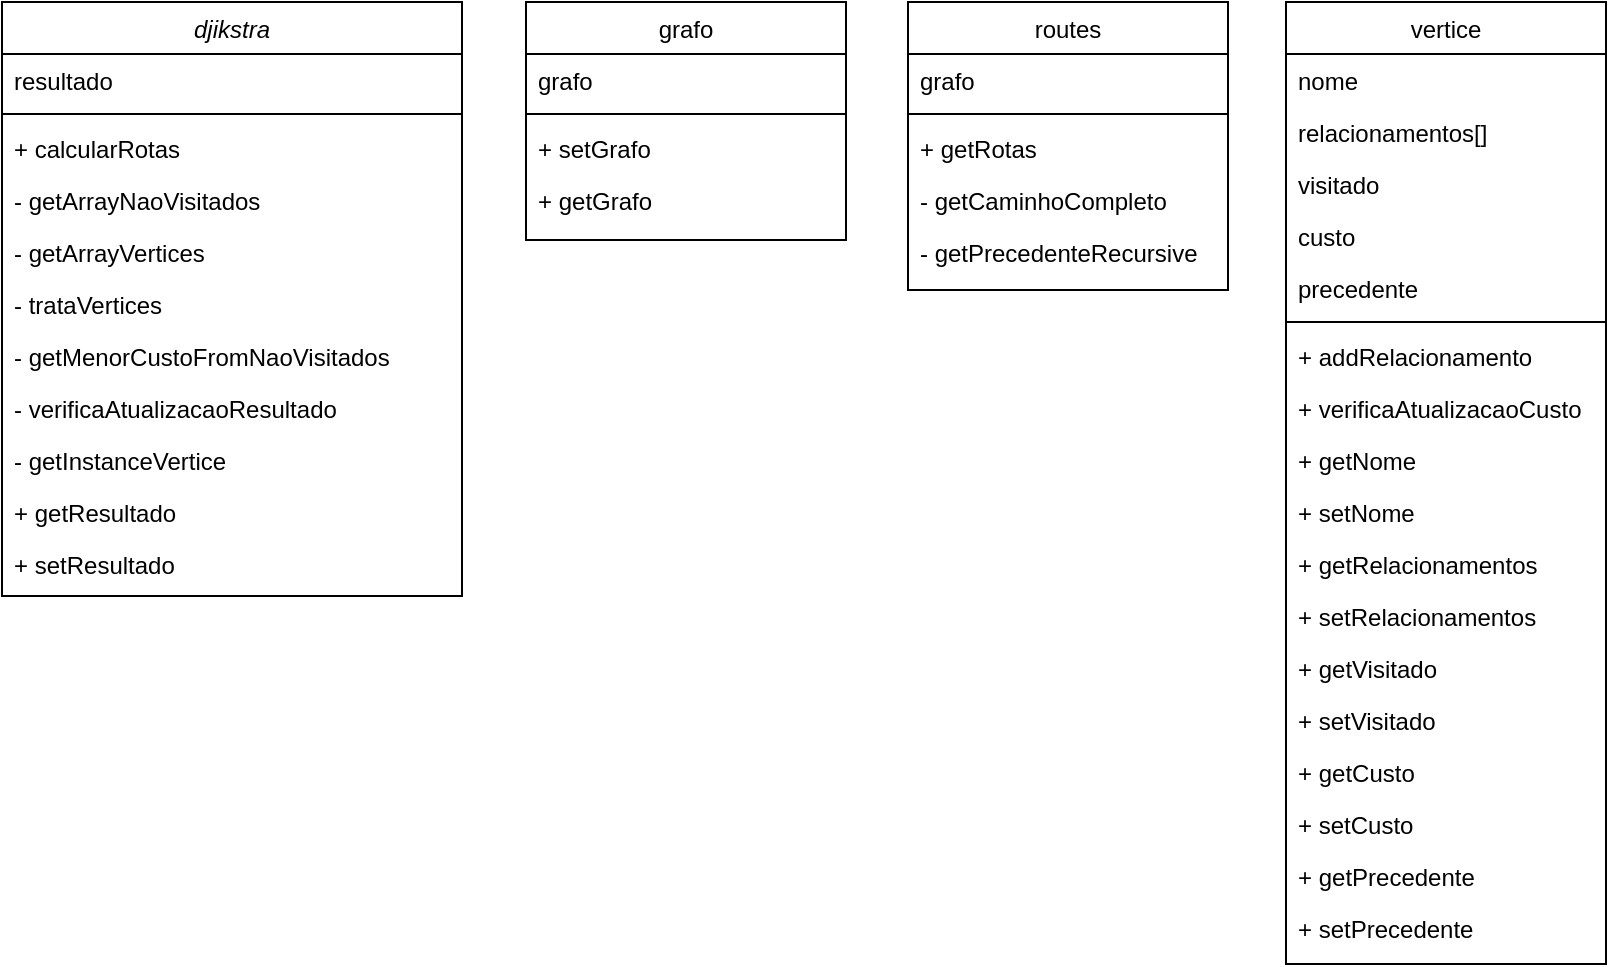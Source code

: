 <mxfile version="15.7.1" type="device"><diagram id="C5RBs43oDa-KdzZeNtuy" name="Page-1"><mxGraphModel dx="2607" dy="1593" grid="0" gridSize="10" guides="1" tooltips="1" connect="1" arrows="1" fold="1" page="1" pageScale="1" pageWidth="827" pageHeight="1169" math="0" shadow="0"><root><mxCell id="WIyWlLk6GJQsqaUBKTNV-0"/><mxCell id="WIyWlLk6GJQsqaUBKTNV-1" parent="WIyWlLk6GJQsqaUBKTNV-0"/><mxCell id="zkfFHV4jXpPFQw0GAbJ--0" value="djikstra" style="swimlane;fontStyle=2;align=center;verticalAlign=top;childLayout=stackLayout;horizontal=1;startSize=26;horizontalStack=0;resizeParent=1;resizeLast=0;collapsible=1;marginBottom=0;rounded=0;shadow=0;strokeWidth=1;" parent="WIyWlLk6GJQsqaUBKTNV-1" vertex="1"><mxGeometry x="44" y="33" width="230" height="297" as="geometry"><mxRectangle x="230" y="140" width="160" height="26" as="alternateBounds"/></mxGeometry></mxCell><mxCell id="zkfFHV4jXpPFQw0GAbJ--1" value="resultado" style="text;align=left;verticalAlign=top;spacingLeft=4;spacingRight=4;overflow=hidden;rotatable=0;points=[[0,0.5],[1,0.5]];portConstraint=eastwest;" parent="zkfFHV4jXpPFQw0GAbJ--0" vertex="1"><mxGeometry y="26" width="230" height="26" as="geometry"/></mxCell><mxCell id="zkfFHV4jXpPFQw0GAbJ--4" value="" style="line;html=1;strokeWidth=1;align=left;verticalAlign=middle;spacingTop=-1;spacingLeft=3;spacingRight=3;rotatable=0;labelPosition=right;points=[];portConstraint=eastwest;" parent="zkfFHV4jXpPFQw0GAbJ--0" vertex="1"><mxGeometry y="52" width="230" height="8" as="geometry"/></mxCell><mxCell id="zkfFHV4jXpPFQw0GAbJ--5" value="+ calcularRotas" style="text;align=left;verticalAlign=top;spacingLeft=4;spacingRight=4;overflow=hidden;rotatable=0;points=[[0,0.5],[1,0.5]];portConstraint=eastwest;" parent="zkfFHV4jXpPFQw0GAbJ--0" vertex="1"><mxGeometry y="60" width="230" height="26" as="geometry"/></mxCell><mxCell id="7z7aLMJg8bdYXLfNaLaD-0" value="- getArrayNaoVisitados" style="text;align=left;verticalAlign=top;spacingLeft=4;spacingRight=4;overflow=hidden;rotatable=0;points=[[0,0.5],[1,0.5]];portConstraint=eastwest;" vertex="1" parent="zkfFHV4jXpPFQw0GAbJ--0"><mxGeometry y="86" width="230" height="26" as="geometry"/></mxCell><mxCell id="7z7aLMJg8bdYXLfNaLaD-1" value="- getArrayVertices" style="text;align=left;verticalAlign=top;spacingLeft=4;spacingRight=4;overflow=hidden;rotatable=0;points=[[0,0.5],[1,0.5]];portConstraint=eastwest;" vertex="1" parent="zkfFHV4jXpPFQw0GAbJ--0"><mxGeometry y="112" width="230" height="26" as="geometry"/></mxCell><mxCell id="7z7aLMJg8bdYXLfNaLaD-2" value="- trataVertices" style="text;align=left;verticalAlign=top;spacingLeft=4;spacingRight=4;overflow=hidden;rotatable=0;points=[[0,0.5],[1,0.5]];portConstraint=eastwest;" vertex="1" parent="zkfFHV4jXpPFQw0GAbJ--0"><mxGeometry y="138" width="230" height="26" as="geometry"/></mxCell><mxCell id="7z7aLMJg8bdYXLfNaLaD-3" value="- getMenorCustoFromNaoVisitados" style="text;align=left;verticalAlign=top;spacingLeft=4;spacingRight=4;overflow=hidden;rotatable=0;points=[[0,0.5],[1,0.5]];portConstraint=eastwest;" vertex="1" parent="zkfFHV4jXpPFQw0GAbJ--0"><mxGeometry y="164" width="230" height="26" as="geometry"/></mxCell><mxCell id="7z7aLMJg8bdYXLfNaLaD-4" value="- verificaAtualizacaoResultado" style="text;align=left;verticalAlign=top;spacingLeft=4;spacingRight=4;overflow=hidden;rotatable=0;points=[[0,0.5],[1,0.5]];portConstraint=eastwest;" vertex="1" parent="zkfFHV4jXpPFQw0GAbJ--0"><mxGeometry y="190" width="230" height="26" as="geometry"/></mxCell><mxCell id="7z7aLMJg8bdYXLfNaLaD-5" value="- getInstanceVertice" style="text;align=left;verticalAlign=top;spacingLeft=4;spacingRight=4;overflow=hidden;rotatable=0;points=[[0,0.5],[1,0.5]];portConstraint=eastwest;" vertex="1" parent="zkfFHV4jXpPFQw0GAbJ--0"><mxGeometry y="216" width="230" height="26" as="geometry"/></mxCell><mxCell id="7z7aLMJg8bdYXLfNaLaD-6" value="+ getResultado" style="text;align=left;verticalAlign=top;spacingLeft=4;spacingRight=4;overflow=hidden;rotatable=0;points=[[0,0.5],[1,0.5]];portConstraint=eastwest;" vertex="1" parent="zkfFHV4jXpPFQw0GAbJ--0"><mxGeometry y="242" width="230" height="26" as="geometry"/></mxCell><mxCell id="7z7aLMJg8bdYXLfNaLaD-7" value="+ setResultado" style="text;align=left;verticalAlign=top;spacingLeft=4;spacingRight=4;overflow=hidden;rotatable=0;points=[[0,0.5],[1,0.5]];portConstraint=eastwest;" vertex="1" parent="zkfFHV4jXpPFQw0GAbJ--0"><mxGeometry y="268" width="230" height="26" as="geometry"/></mxCell><mxCell id="zkfFHV4jXpPFQw0GAbJ--17" value="grafo" style="swimlane;fontStyle=0;align=center;verticalAlign=top;childLayout=stackLayout;horizontal=1;startSize=26;horizontalStack=0;resizeParent=1;resizeLast=0;collapsible=1;marginBottom=0;rounded=0;shadow=0;strokeWidth=1;" parent="WIyWlLk6GJQsqaUBKTNV-1" vertex="1"><mxGeometry x="306" y="33" width="160" height="119" as="geometry"><mxRectangle x="550" y="140" width="160" height="26" as="alternateBounds"/></mxGeometry></mxCell><mxCell id="zkfFHV4jXpPFQw0GAbJ--18" value="grafo" style="text;align=left;verticalAlign=top;spacingLeft=4;spacingRight=4;overflow=hidden;rotatable=0;points=[[0,0.5],[1,0.5]];portConstraint=eastwest;" parent="zkfFHV4jXpPFQw0GAbJ--17" vertex="1"><mxGeometry y="26" width="160" height="26" as="geometry"/></mxCell><mxCell id="zkfFHV4jXpPFQw0GAbJ--23" value="" style="line;html=1;strokeWidth=1;align=left;verticalAlign=middle;spacingTop=-1;spacingLeft=3;spacingRight=3;rotatable=0;labelPosition=right;points=[];portConstraint=eastwest;" parent="zkfFHV4jXpPFQw0GAbJ--17" vertex="1"><mxGeometry y="52" width="160" height="8" as="geometry"/></mxCell><mxCell id="zkfFHV4jXpPFQw0GAbJ--24" value="+ setGrafo" style="text;align=left;verticalAlign=top;spacingLeft=4;spacingRight=4;overflow=hidden;rotatable=0;points=[[0,0.5],[1,0.5]];portConstraint=eastwest;" parent="zkfFHV4jXpPFQw0GAbJ--17" vertex="1"><mxGeometry y="60" width="160" height="26" as="geometry"/></mxCell><mxCell id="zkfFHV4jXpPFQw0GAbJ--25" value="+ getGrafo" style="text;align=left;verticalAlign=top;spacingLeft=4;spacingRight=4;overflow=hidden;rotatable=0;points=[[0,0.5],[1,0.5]];portConstraint=eastwest;" parent="zkfFHV4jXpPFQw0GAbJ--17" vertex="1"><mxGeometry y="86" width="160" height="26" as="geometry"/></mxCell><mxCell id="7z7aLMJg8bdYXLfNaLaD-8" value="routes" style="swimlane;fontStyle=0;align=center;verticalAlign=top;childLayout=stackLayout;horizontal=1;startSize=26;horizontalStack=0;resizeParent=1;resizeLast=0;collapsible=1;marginBottom=0;rounded=0;shadow=0;strokeWidth=1;" vertex="1" parent="WIyWlLk6GJQsqaUBKTNV-1"><mxGeometry x="497" y="33" width="160" height="144" as="geometry"><mxRectangle x="550" y="140" width="160" height="26" as="alternateBounds"/></mxGeometry></mxCell><mxCell id="7z7aLMJg8bdYXLfNaLaD-9" value="grafo" style="text;align=left;verticalAlign=top;spacingLeft=4;spacingRight=4;overflow=hidden;rotatable=0;points=[[0,0.5],[1,0.5]];portConstraint=eastwest;" vertex="1" parent="7z7aLMJg8bdYXLfNaLaD-8"><mxGeometry y="26" width="160" height="26" as="geometry"/></mxCell><mxCell id="7z7aLMJg8bdYXLfNaLaD-10" value="" style="line;html=1;strokeWidth=1;align=left;verticalAlign=middle;spacingTop=-1;spacingLeft=3;spacingRight=3;rotatable=0;labelPosition=right;points=[];portConstraint=eastwest;" vertex="1" parent="7z7aLMJg8bdYXLfNaLaD-8"><mxGeometry y="52" width="160" height="8" as="geometry"/></mxCell><mxCell id="7z7aLMJg8bdYXLfNaLaD-11" value="+ getRotas" style="text;align=left;verticalAlign=top;spacingLeft=4;spacingRight=4;overflow=hidden;rotatable=0;points=[[0,0.5],[1,0.5]];portConstraint=eastwest;" vertex="1" parent="7z7aLMJg8bdYXLfNaLaD-8"><mxGeometry y="60" width="160" height="26" as="geometry"/></mxCell><mxCell id="7z7aLMJg8bdYXLfNaLaD-12" value="- getCaminhoCompleto" style="text;align=left;verticalAlign=top;spacingLeft=4;spacingRight=4;overflow=hidden;rotatable=0;points=[[0,0.5],[1,0.5]];portConstraint=eastwest;" vertex="1" parent="7z7aLMJg8bdYXLfNaLaD-8"><mxGeometry y="86" width="160" height="26" as="geometry"/></mxCell><mxCell id="7z7aLMJg8bdYXLfNaLaD-13" value="- getPrecedenteRecursive" style="text;align=left;verticalAlign=top;spacingLeft=4;spacingRight=4;overflow=hidden;rotatable=0;points=[[0,0.5],[1,0.5]];portConstraint=eastwest;" vertex="1" parent="7z7aLMJg8bdYXLfNaLaD-8"><mxGeometry y="112" width="160" height="26" as="geometry"/></mxCell><mxCell id="7z7aLMJg8bdYXLfNaLaD-17" value="vertice" style="swimlane;fontStyle=0;align=center;verticalAlign=top;childLayout=stackLayout;horizontal=1;startSize=26;horizontalStack=0;resizeParent=1;resizeLast=0;collapsible=1;marginBottom=0;rounded=0;shadow=0;strokeWidth=1;" vertex="1" parent="WIyWlLk6GJQsqaUBKTNV-1"><mxGeometry x="686" y="33" width="160" height="481" as="geometry"><mxRectangle x="550" y="140" width="160" height="26" as="alternateBounds"/></mxGeometry></mxCell><mxCell id="7z7aLMJg8bdYXLfNaLaD-18" value="nome" style="text;align=left;verticalAlign=top;spacingLeft=4;spacingRight=4;overflow=hidden;rotatable=0;points=[[0,0.5],[1,0.5]];portConstraint=eastwest;" vertex="1" parent="7z7aLMJg8bdYXLfNaLaD-17"><mxGeometry y="26" width="160" height="26" as="geometry"/></mxCell><mxCell id="7z7aLMJg8bdYXLfNaLaD-23" value="relacionamentos[]" style="text;align=left;verticalAlign=top;spacingLeft=4;spacingRight=4;overflow=hidden;rotatable=0;points=[[0,0.5],[1,0.5]];portConstraint=eastwest;" vertex="1" parent="7z7aLMJg8bdYXLfNaLaD-17"><mxGeometry y="52" width="160" height="26" as="geometry"/></mxCell><mxCell id="7z7aLMJg8bdYXLfNaLaD-25" value="visitado" style="text;align=left;verticalAlign=top;spacingLeft=4;spacingRight=4;overflow=hidden;rotatable=0;points=[[0,0.5],[1,0.5]];portConstraint=eastwest;" vertex="1" parent="7z7aLMJg8bdYXLfNaLaD-17"><mxGeometry y="78" width="160" height="26" as="geometry"/></mxCell><mxCell id="7z7aLMJg8bdYXLfNaLaD-26" value="custo" style="text;align=left;verticalAlign=top;spacingLeft=4;spacingRight=4;overflow=hidden;rotatable=0;points=[[0,0.5],[1,0.5]];portConstraint=eastwest;" vertex="1" parent="7z7aLMJg8bdYXLfNaLaD-17"><mxGeometry y="104" width="160" height="26" as="geometry"/></mxCell><mxCell id="7z7aLMJg8bdYXLfNaLaD-24" value="precedente" style="text;align=left;verticalAlign=top;spacingLeft=4;spacingRight=4;overflow=hidden;rotatable=0;points=[[0,0.5],[1,0.5]];portConstraint=eastwest;" vertex="1" parent="7z7aLMJg8bdYXLfNaLaD-17"><mxGeometry y="130" width="160" height="26" as="geometry"/></mxCell><mxCell id="7z7aLMJg8bdYXLfNaLaD-19" value="" style="line;html=1;strokeWidth=1;align=left;verticalAlign=middle;spacingTop=-1;spacingLeft=3;spacingRight=3;rotatable=0;labelPosition=right;points=[];portConstraint=eastwest;" vertex="1" parent="7z7aLMJg8bdYXLfNaLaD-17"><mxGeometry y="156" width="160" height="8" as="geometry"/></mxCell><mxCell id="7z7aLMJg8bdYXLfNaLaD-20" value="+ addRelacionamento" style="text;align=left;verticalAlign=top;spacingLeft=4;spacingRight=4;overflow=hidden;rotatable=0;points=[[0,0.5],[1,0.5]];portConstraint=eastwest;" vertex="1" parent="7z7aLMJg8bdYXLfNaLaD-17"><mxGeometry y="164" width="160" height="26" as="geometry"/></mxCell><mxCell id="7z7aLMJg8bdYXLfNaLaD-27" value="+ verificaAtualizacaoCusto" style="text;align=left;verticalAlign=top;spacingLeft=4;spacingRight=4;overflow=hidden;rotatable=0;points=[[0,0.5],[1,0.5]];portConstraint=eastwest;" vertex="1" parent="7z7aLMJg8bdYXLfNaLaD-17"><mxGeometry y="190" width="160" height="26" as="geometry"/></mxCell><mxCell id="7z7aLMJg8bdYXLfNaLaD-30" value="+ getNome" style="text;align=left;verticalAlign=top;spacingLeft=4;spacingRight=4;overflow=hidden;rotatable=0;points=[[0,0.5],[1,0.5]];portConstraint=eastwest;" vertex="1" parent="7z7aLMJg8bdYXLfNaLaD-17"><mxGeometry y="216" width="160" height="26" as="geometry"/></mxCell><mxCell id="7z7aLMJg8bdYXLfNaLaD-31" value="+ setNome" style="text;align=left;verticalAlign=top;spacingLeft=4;spacingRight=4;overflow=hidden;rotatable=0;points=[[0,0.5],[1,0.5]];portConstraint=eastwest;" vertex="1" parent="7z7aLMJg8bdYXLfNaLaD-17"><mxGeometry y="242" width="160" height="26" as="geometry"/></mxCell><mxCell id="7z7aLMJg8bdYXLfNaLaD-29" value="+ getRelacionamentos" style="text;align=left;verticalAlign=top;spacingLeft=4;spacingRight=4;overflow=hidden;rotatable=0;points=[[0,0.5],[1,0.5]];portConstraint=eastwest;" vertex="1" parent="7z7aLMJg8bdYXLfNaLaD-17"><mxGeometry y="268" width="160" height="26" as="geometry"/></mxCell><mxCell id="7z7aLMJg8bdYXLfNaLaD-28" value="+ setRelacionamentos" style="text;align=left;verticalAlign=top;spacingLeft=4;spacingRight=4;overflow=hidden;rotatable=0;points=[[0,0.5],[1,0.5]];portConstraint=eastwest;" vertex="1" parent="7z7aLMJg8bdYXLfNaLaD-17"><mxGeometry y="294" width="160" height="26" as="geometry"/></mxCell><mxCell id="7z7aLMJg8bdYXLfNaLaD-21" value="+ getVisitado" style="text;align=left;verticalAlign=top;spacingLeft=4;spacingRight=4;overflow=hidden;rotatable=0;points=[[0,0.5],[1,0.5]];portConstraint=eastwest;" vertex="1" parent="7z7aLMJg8bdYXLfNaLaD-17"><mxGeometry y="320" width="160" height="26" as="geometry"/></mxCell><mxCell id="7z7aLMJg8bdYXLfNaLaD-32" value="+ setVisitado" style="text;align=left;verticalAlign=top;spacingLeft=4;spacingRight=4;overflow=hidden;rotatable=0;points=[[0,0.5],[1,0.5]];portConstraint=eastwest;" vertex="1" parent="7z7aLMJg8bdYXLfNaLaD-17"><mxGeometry y="346" width="160" height="26" as="geometry"/></mxCell><mxCell id="7z7aLMJg8bdYXLfNaLaD-34" value="+ getCusto" style="text;align=left;verticalAlign=top;spacingLeft=4;spacingRight=4;overflow=hidden;rotatable=0;points=[[0,0.5],[1,0.5]];portConstraint=eastwest;" vertex="1" parent="7z7aLMJg8bdYXLfNaLaD-17"><mxGeometry y="372" width="160" height="26" as="geometry"/></mxCell><mxCell id="7z7aLMJg8bdYXLfNaLaD-36" value="+ setCusto" style="text;align=left;verticalAlign=top;spacingLeft=4;spacingRight=4;overflow=hidden;rotatable=0;points=[[0,0.5],[1,0.5]];portConstraint=eastwest;" vertex="1" parent="7z7aLMJg8bdYXLfNaLaD-17"><mxGeometry y="398" width="160" height="26" as="geometry"/></mxCell><mxCell id="7z7aLMJg8bdYXLfNaLaD-38" value="+ getPrecedente" style="text;align=left;verticalAlign=top;spacingLeft=4;spacingRight=4;overflow=hidden;rotatable=0;points=[[0,0.5],[1,0.5]];portConstraint=eastwest;" vertex="1" parent="7z7aLMJg8bdYXLfNaLaD-17"><mxGeometry y="424" width="160" height="26" as="geometry"/></mxCell><mxCell id="7z7aLMJg8bdYXLfNaLaD-37" value="+ setPrecedente" style="text;align=left;verticalAlign=top;spacingLeft=4;spacingRight=4;overflow=hidden;rotatable=0;points=[[0,0.5],[1,0.5]];portConstraint=eastwest;" vertex="1" parent="7z7aLMJg8bdYXLfNaLaD-17"><mxGeometry y="450" width="160" height="26" as="geometry"/></mxCell></root></mxGraphModel></diagram></mxfile>
